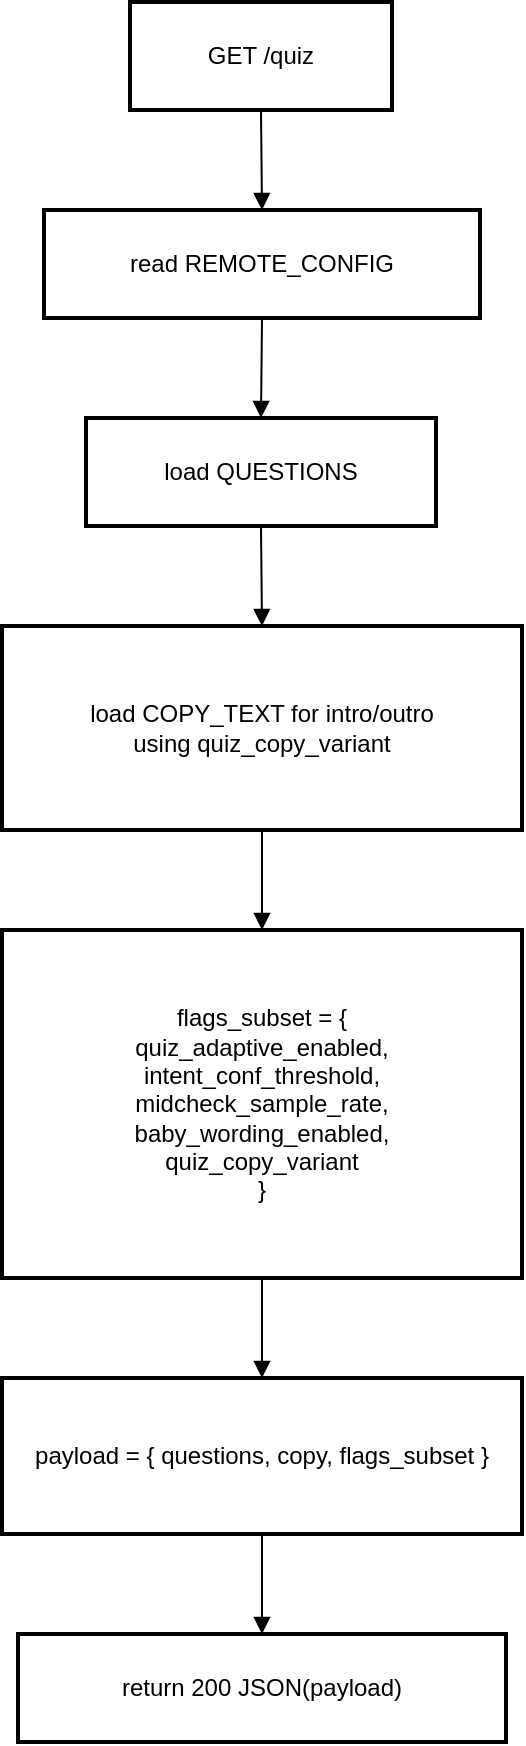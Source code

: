 <mxfile version="28.1.1">
  <diagram name="Page-1" id="JGYRma51Nrfwy8BxqrU2">
    <mxGraphModel dx="1034" dy="666" grid="1" gridSize="10" guides="1" tooltips="1" connect="1" arrows="1" fold="1" page="1" pageScale="1" pageWidth="850" pageHeight="1100" math="0" shadow="0">
      <root>
        <mxCell id="0" />
        <mxCell id="1" parent="0" />
        <mxCell id="2L765DxHJXTHFjhi2zLp-1" value="GET /quiz" style="whiteSpace=wrap;strokeWidth=2;" vertex="1" parent="1">
          <mxGeometry x="354" y="30" width="131" height="54" as="geometry" />
        </mxCell>
        <mxCell id="2L765DxHJXTHFjhi2zLp-2" value="read REMOTE_CONFIG" style="whiteSpace=wrap;strokeWidth=2;" vertex="1" parent="1">
          <mxGeometry x="311" y="134" width="218" height="54" as="geometry" />
        </mxCell>
        <mxCell id="2L765DxHJXTHFjhi2zLp-3" value="load QUESTIONS" style="whiteSpace=wrap;strokeWidth=2;" vertex="1" parent="1">
          <mxGeometry x="332" y="238" width="175" height="54" as="geometry" />
        </mxCell>
        <mxCell id="2L765DxHJXTHFjhi2zLp-4" value="load COPY_TEXT for intro/outro&#xa;using quiz_copy_variant" style="whiteSpace=wrap;strokeWidth=2;" vertex="1" parent="1">
          <mxGeometry x="290" y="342" width="260" height="102" as="geometry" />
        </mxCell>
        <mxCell id="2L765DxHJXTHFjhi2zLp-5" value="flags_subset = {&#xa;  quiz_adaptive_enabled,&#xa;  intent_conf_threshold,&#xa;  midcheck_sample_rate,&#xa;  baby_wording_enabled,&#xa;  quiz_copy_variant&#xa;}" style="whiteSpace=wrap;strokeWidth=2;" vertex="1" parent="1">
          <mxGeometry x="290" y="494" width="260" height="174" as="geometry" />
        </mxCell>
        <mxCell id="2L765DxHJXTHFjhi2zLp-6" value="payload = { questions, copy, flags_subset }" style="whiteSpace=wrap;strokeWidth=2;" vertex="1" parent="1">
          <mxGeometry x="290" y="718" width="260" height="78" as="geometry" />
        </mxCell>
        <mxCell id="2L765DxHJXTHFjhi2zLp-7" value="return 200 JSON(payload)" style="whiteSpace=wrap;strokeWidth=2;" vertex="1" parent="1">
          <mxGeometry x="298" y="846" width="244" height="54" as="geometry" />
        </mxCell>
        <mxCell id="2L765DxHJXTHFjhi2zLp-8" value="" style="curved=1;startArrow=none;endArrow=block;exitX=0.5;exitY=1;entryX=0.5;entryY=0;rounded=0;" edge="1" parent="1" source="2L765DxHJXTHFjhi2zLp-1" target="2L765DxHJXTHFjhi2zLp-2">
          <mxGeometry relative="1" as="geometry">
            <Array as="points" />
          </mxGeometry>
        </mxCell>
        <mxCell id="2L765DxHJXTHFjhi2zLp-9" value="" style="curved=1;startArrow=none;endArrow=block;exitX=0.5;exitY=1;entryX=0.5;entryY=0;rounded=0;" edge="1" parent="1" source="2L765DxHJXTHFjhi2zLp-2" target="2L765DxHJXTHFjhi2zLp-3">
          <mxGeometry relative="1" as="geometry">
            <Array as="points" />
          </mxGeometry>
        </mxCell>
        <mxCell id="2L765DxHJXTHFjhi2zLp-10" value="" style="curved=1;startArrow=none;endArrow=block;exitX=0.5;exitY=1;entryX=0.5;entryY=0;rounded=0;" edge="1" parent="1" source="2L765DxHJXTHFjhi2zLp-3" target="2L765DxHJXTHFjhi2zLp-4">
          <mxGeometry relative="1" as="geometry">
            <Array as="points" />
          </mxGeometry>
        </mxCell>
        <mxCell id="2L765DxHJXTHFjhi2zLp-11" value="" style="curved=1;startArrow=none;endArrow=block;exitX=0.5;exitY=1;entryX=0.5;entryY=0;rounded=0;" edge="1" parent="1" source="2L765DxHJXTHFjhi2zLp-4" target="2L765DxHJXTHFjhi2zLp-5">
          <mxGeometry relative="1" as="geometry">
            <Array as="points" />
          </mxGeometry>
        </mxCell>
        <mxCell id="2L765DxHJXTHFjhi2zLp-12" value="" style="curved=1;startArrow=none;endArrow=block;exitX=0.5;exitY=1;entryX=0.5;entryY=0;rounded=0;" edge="1" parent="1" source="2L765DxHJXTHFjhi2zLp-5" target="2L765DxHJXTHFjhi2zLp-6">
          <mxGeometry relative="1" as="geometry">
            <Array as="points" />
          </mxGeometry>
        </mxCell>
        <mxCell id="2L765DxHJXTHFjhi2zLp-13" value="" style="curved=1;startArrow=none;endArrow=block;exitX=0.5;exitY=1;entryX=0.5;entryY=0;rounded=0;" edge="1" parent="1" source="2L765DxHJXTHFjhi2zLp-6" target="2L765DxHJXTHFjhi2zLp-7">
          <mxGeometry relative="1" as="geometry">
            <Array as="points" />
          </mxGeometry>
        </mxCell>
      </root>
    </mxGraphModel>
  </diagram>
</mxfile>

